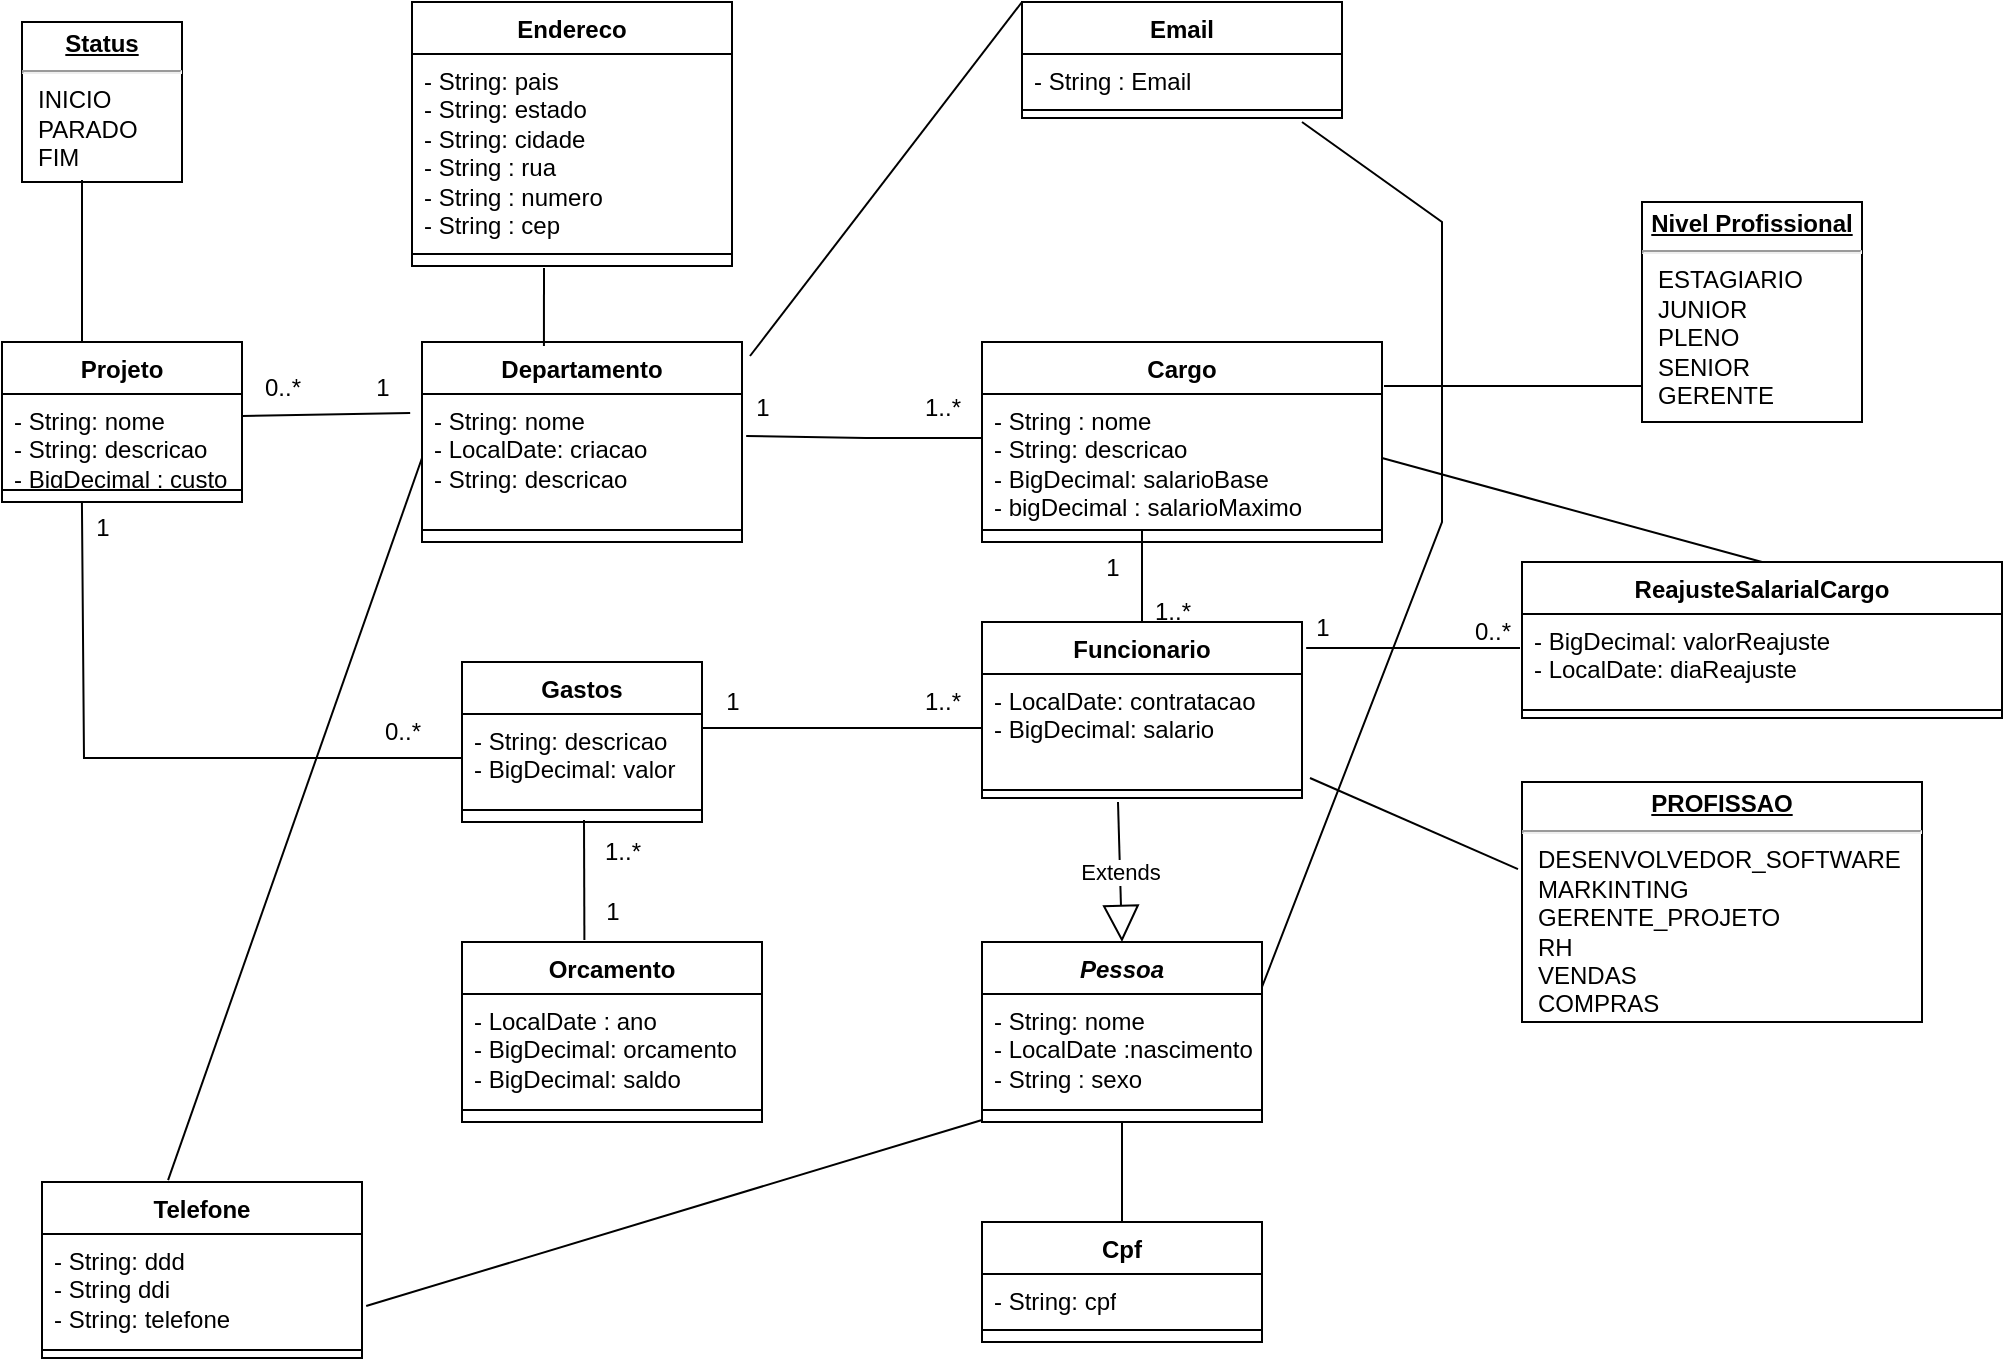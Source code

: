 <mxfile version="22.0.2" type="device">
  <diagram id="C5RBs43oDa-KdzZeNtuy" name="Page-1">
    <mxGraphModel dx="2730" dy="1855" grid="1" gridSize="10" guides="1" tooltips="1" connect="1" arrows="1" fold="1" page="1" pageScale="1" pageWidth="827" pageHeight="1169" math="0" shadow="0">
      <root>
        <mxCell id="WIyWlLk6GJQsqaUBKTNV-0" />
        <mxCell id="WIyWlLk6GJQsqaUBKTNV-1" parent="WIyWlLk6GJQsqaUBKTNV-0" />
        <mxCell id="eHexfXP3H9wMpKs3qsU0-0" value="Departamento&lt;br&gt;" style="swimlane;fontStyle=1;align=center;verticalAlign=top;childLayout=stackLayout;horizontal=1;startSize=26;horizontalStack=0;resizeParent=1;resizeParentMax=0;resizeLast=0;collapsible=1;marginBottom=0;whiteSpace=wrap;html=1;" parent="WIyWlLk6GJQsqaUBKTNV-1" vertex="1">
          <mxGeometry x="-230" y="-40" width="160" height="100" as="geometry" />
        </mxCell>
        <mxCell id="eHexfXP3H9wMpKs3qsU0-1" value="- String: nome&lt;br&gt;- LocalDate: criacao&lt;br&gt;- String: descricao" style="text;strokeColor=none;fillColor=none;align=left;verticalAlign=top;spacingLeft=4;spacingRight=4;overflow=hidden;rotatable=0;points=[[0,0.5],[1,0.5]];portConstraint=eastwest;whiteSpace=wrap;html=1;" parent="eHexfXP3H9wMpKs3qsU0-0" vertex="1">
          <mxGeometry y="26" width="160" height="64" as="geometry" />
        </mxCell>
        <mxCell id="eHexfXP3H9wMpKs3qsU0-2" value="" style="line;strokeWidth=1;fillColor=none;align=left;verticalAlign=middle;spacingTop=-1;spacingLeft=3;spacingRight=3;rotatable=0;labelPosition=right;points=[];portConstraint=eastwest;strokeColor=inherit;" parent="eHexfXP3H9wMpKs3qsU0-0" vertex="1">
          <mxGeometry y="90" width="160" height="8" as="geometry" />
        </mxCell>
        <mxCell id="eHexfXP3H9wMpKs3qsU0-3" value="+ method(type): type" style="text;strokeColor=none;fillColor=none;align=left;verticalAlign=top;spacingLeft=4;spacingRight=4;overflow=hidden;rotatable=0;points=[[0,0.5],[1,0.5]];portConstraint=eastwest;whiteSpace=wrap;html=1;" parent="eHexfXP3H9wMpKs3qsU0-0" vertex="1">
          <mxGeometry y="98" width="160" height="2" as="geometry" />
        </mxCell>
        <mxCell id="eHexfXP3H9wMpKs3qsU0-4" value="Endereco&lt;br&gt;" style="swimlane;fontStyle=1;align=center;verticalAlign=top;childLayout=stackLayout;horizontal=1;startSize=26;horizontalStack=0;resizeParent=1;resizeParentMax=0;resizeLast=0;collapsible=1;marginBottom=0;whiteSpace=wrap;html=1;" parent="WIyWlLk6GJQsqaUBKTNV-1" vertex="1">
          <mxGeometry x="-235" y="-210" width="160" height="132" as="geometry" />
        </mxCell>
        <mxCell id="eHexfXP3H9wMpKs3qsU0-5" value="- String: pais&lt;br&gt;- String: estado&lt;br&gt;- String: cidade&lt;br&gt;- String : rua&lt;br&gt;- String : numero&lt;br&gt;- String : cep" style="text;strokeColor=none;fillColor=none;align=left;verticalAlign=top;spacingLeft=4;spacingRight=4;overflow=hidden;rotatable=0;points=[[0,0.5],[1,0.5]];portConstraint=eastwest;whiteSpace=wrap;html=1;" parent="eHexfXP3H9wMpKs3qsU0-4" vertex="1">
          <mxGeometry y="26" width="160" height="96" as="geometry" />
        </mxCell>
        <mxCell id="eHexfXP3H9wMpKs3qsU0-6" value="" style="line;strokeWidth=1;fillColor=none;align=left;verticalAlign=middle;spacingTop=-1;spacingLeft=3;spacingRight=3;rotatable=0;labelPosition=right;points=[];portConstraint=eastwest;strokeColor=inherit;" parent="eHexfXP3H9wMpKs3qsU0-4" vertex="1">
          <mxGeometry y="122" width="160" height="8" as="geometry" />
        </mxCell>
        <mxCell id="eHexfXP3H9wMpKs3qsU0-7" value="+ method(type): type" style="text;strokeColor=none;fillColor=none;align=left;verticalAlign=top;spacingLeft=4;spacingRight=4;overflow=hidden;rotatable=0;points=[[0,0.5],[1,0.5]];portConstraint=eastwest;whiteSpace=wrap;html=1;" parent="eHexfXP3H9wMpKs3qsU0-4" vertex="1">
          <mxGeometry y="130" width="160" height="2" as="geometry" />
        </mxCell>
        <mxCell id="eHexfXP3H9wMpKs3qsU0-8" value="Orcamento&lt;br&gt;" style="swimlane;fontStyle=1;align=center;verticalAlign=top;childLayout=stackLayout;horizontal=1;startSize=26;horizontalStack=0;resizeParent=1;resizeParentMax=0;resizeLast=0;collapsible=1;marginBottom=0;whiteSpace=wrap;html=1;" parent="WIyWlLk6GJQsqaUBKTNV-1" vertex="1">
          <mxGeometry x="-210" y="260" width="150" height="90" as="geometry" />
        </mxCell>
        <mxCell id="eHexfXP3H9wMpKs3qsU0-9" value="- LocalDate : ano&lt;br&gt;- BigDecimal: orcamento&lt;br&gt;- BigDecimal: saldo" style="text;strokeColor=none;fillColor=none;align=left;verticalAlign=top;spacingLeft=4;spacingRight=4;overflow=hidden;rotatable=0;points=[[0,0.5],[1,0.5]];portConstraint=eastwest;whiteSpace=wrap;html=1;" parent="eHexfXP3H9wMpKs3qsU0-8" vertex="1">
          <mxGeometry y="26" width="150" height="54" as="geometry" />
        </mxCell>
        <mxCell id="eHexfXP3H9wMpKs3qsU0-10" value="" style="line;strokeWidth=1;fillColor=none;align=left;verticalAlign=middle;spacingTop=-1;spacingLeft=3;spacingRight=3;rotatable=0;labelPosition=right;points=[];portConstraint=eastwest;strokeColor=inherit;" parent="eHexfXP3H9wMpKs3qsU0-8" vertex="1">
          <mxGeometry y="80" width="150" height="8" as="geometry" />
        </mxCell>
        <mxCell id="eHexfXP3H9wMpKs3qsU0-11" value="+ method(type): type" style="text;strokeColor=none;fillColor=none;align=left;verticalAlign=top;spacingLeft=4;spacingRight=4;overflow=hidden;rotatable=0;points=[[0,0.5],[1,0.5]];portConstraint=eastwest;whiteSpace=wrap;html=1;" parent="eHexfXP3H9wMpKs3qsU0-8" vertex="1">
          <mxGeometry y="88" width="150" height="2" as="geometry" />
        </mxCell>
        <mxCell id="eHexfXP3H9wMpKs3qsU0-12" value="Gastos" style="swimlane;fontStyle=1;align=center;verticalAlign=top;childLayout=stackLayout;horizontal=1;startSize=26;horizontalStack=0;resizeParent=1;resizeParentMax=0;resizeLast=0;collapsible=1;marginBottom=0;whiteSpace=wrap;html=1;" parent="WIyWlLk6GJQsqaUBKTNV-1" vertex="1">
          <mxGeometry x="-210" y="120" width="120" height="80" as="geometry" />
        </mxCell>
        <mxCell id="eHexfXP3H9wMpKs3qsU0-13" value="- String: descricao&lt;br&gt;- BigDecimal: valor" style="text;strokeColor=none;fillColor=none;align=left;verticalAlign=top;spacingLeft=4;spacingRight=4;overflow=hidden;rotatable=0;points=[[0,0.5],[1,0.5]];portConstraint=eastwest;whiteSpace=wrap;html=1;" parent="eHexfXP3H9wMpKs3qsU0-12" vertex="1">
          <mxGeometry y="26" width="120" height="44" as="geometry" />
        </mxCell>
        <mxCell id="eHexfXP3H9wMpKs3qsU0-14" value="" style="line;strokeWidth=1;fillColor=none;align=left;verticalAlign=middle;spacingTop=-1;spacingLeft=3;spacingRight=3;rotatable=0;labelPosition=right;points=[];portConstraint=eastwest;strokeColor=inherit;" parent="eHexfXP3H9wMpKs3qsU0-12" vertex="1">
          <mxGeometry y="70" width="120" height="8" as="geometry" />
        </mxCell>
        <mxCell id="eHexfXP3H9wMpKs3qsU0-15" value="+ method(type): type" style="text;strokeColor=none;fillColor=none;align=left;verticalAlign=top;spacingLeft=4;spacingRight=4;overflow=hidden;rotatable=0;points=[[0,0.5],[1,0.5]];portConstraint=eastwest;whiteSpace=wrap;html=1;" parent="eHexfXP3H9wMpKs3qsU0-12" vertex="1">
          <mxGeometry y="78" width="120" height="2" as="geometry" />
        </mxCell>
        <mxCell id="eHexfXP3H9wMpKs3qsU0-16" value="Projeto" style="swimlane;fontStyle=1;align=center;verticalAlign=top;childLayout=stackLayout;horizontal=1;startSize=26;horizontalStack=0;resizeParent=1;resizeParentMax=0;resizeLast=0;collapsible=1;marginBottom=0;whiteSpace=wrap;html=1;" parent="WIyWlLk6GJQsqaUBKTNV-1" vertex="1">
          <mxGeometry x="-440" y="-40" width="120" height="80" as="geometry" />
        </mxCell>
        <mxCell id="eHexfXP3H9wMpKs3qsU0-17" value="- String: nome&lt;br&gt;- String: descricao&lt;br&gt;- BigDecimal : custo" style="text;strokeColor=none;fillColor=none;align=left;verticalAlign=top;spacingLeft=4;spacingRight=4;overflow=hidden;rotatable=0;points=[[0,0.5],[1,0.5]];portConstraint=eastwest;whiteSpace=wrap;html=1;" parent="eHexfXP3H9wMpKs3qsU0-16" vertex="1">
          <mxGeometry y="26" width="120" height="44" as="geometry" />
        </mxCell>
        <mxCell id="eHexfXP3H9wMpKs3qsU0-18" value="" style="line;strokeWidth=1;fillColor=none;align=left;verticalAlign=middle;spacingTop=-1;spacingLeft=3;spacingRight=3;rotatable=0;labelPosition=right;points=[];portConstraint=eastwest;strokeColor=inherit;" parent="eHexfXP3H9wMpKs3qsU0-16" vertex="1">
          <mxGeometry y="70" width="120" height="8" as="geometry" />
        </mxCell>
        <mxCell id="eHexfXP3H9wMpKs3qsU0-19" value="+ method(type): type" style="text;strokeColor=none;fillColor=none;align=left;verticalAlign=top;spacingLeft=4;spacingRight=4;overflow=hidden;rotatable=0;points=[[0,0.5],[1,0.5]];portConstraint=eastwest;whiteSpace=wrap;html=1;" parent="eHexfXP3H9wMpKs3qsU0-16" vertex="1">
          <mxGeometry y="78" width="120" height="2" as="geometry" />
        </mxCell>
        <mxCell id="eHexfXP3H9wMpKs3qsU0-20" value="&lt;p style=&quot;margin:0px;margin-top:4px;text-align:center;text-decoration:underline;&quot;&gt;&lt;b&gt;Status&lt;/b&gt;&lt;/p&gt;&lt;hr&gt;&lt;p style=&quot;margin:0px;margin-left:8px;&quot;&gt;INICIO&lt;/p&gt;&lt;p style=&quot;margin:0px;margin-left:8px;&quot;&gt;PARADO&lt;/p&gt;&lt;p style=&quot;margin:0px;margin-left:8px;&quot;&gt;FIM&lt;br&gt;&lt;br&gt;&lt;/p&gt;" style="verticalAlign=top;align=left;overflow=fill;fontSize=12;fontFamily=Helvetica;html=1;whiteSpace=wrap;" parent="WIyWlLk6GJQsqaUBKTNV-1" vertex="1">
          <mxGeometry x="-430" y="-200" width="80" height="80" as="geometry" />
        </mxCell>
        <mxCell id="eHexfXP3H9wMpKs3qsU0-21" value="&lt;i&gt;Pessoa&lt;/i&gt;" style="swimlane;fontStyle=1;align=center;verticalAlign=top;childLayout=stackLayout;horizontal=1;startSize=26;horizontalStack=0;resizeParent=1;resizeParentMax=0;resizeLast=0;collapsible=1;marginBottom=0;whiteSpace=wrap;html=1;" parent="WIyWlLk6GJQsqaUBKTNV-1" vertex="1">
          <mxGeometry x="50" y="260" width="140" height="90" as="geometry" />
        </mxCell>
        <mxCell id="eHexfXP3H9wMpKs3qsU0-22" value="- String: nome&lt;br&gt;- LocalDate :nascimento&lt;br&gt;- String : sexo" style="text;strokeColor=none;fillColor=none;align=left;verticalAlign=top;spacingLeft=4;spacingRight=4;overflow=hidden;rotatable=0;points=[[0,0.5],[1,0.5]];portConstraint=eastwest;whiteSpace=wrap;html=1;" parent="eHexfXP3H9wMpKs3qsU0-21" vertex="1">
          <mxGeometry y="26" width="140" height="54" as="geometry" />
        </mxCell>
        <mxCell id="eHexfXP3H9wMpKs3qsU0-23" value="" style="line;strokeWidth=1;fillColor=none;align=left;verticalAlign=middle;spacingTop=-1;spacingLeft=3;spacingRight=3;rotatable=0;labelPosition=right;points=[];portConstraint=eastwest;strokeColor=inherit;" parent="eHexfXP3H9wMpKs3qsU0-21" vertex="1">
          <mxGeometry y="80" width="140" height="8" as="geometry" />
        </mxCell>
        <mxCell id="eHexfXP3H9wMpKs3qsU0-24" value="+ method(type): type" style="text;strokeColor=none;fillColor=none;align=left;verticalAlign=top;spacingLeft=4;spacingRight=4;overflow=hidden;rotatable=0;points=[[0,0.5],[1,0.5]];portConstraint=eastwest;whiteSpace=wrap;html=1;" parent="eHexfXP3H9wMpKs3qsU0-21" vertex="1">
          <mxGeometry y="88" width="140" height="2" as="geometry" />
        </mxCell>
        <mxCell id="eHexfXP3H9wMpKs3qsU0-25" value="Funcionario&lt;br&gt;" style="swimlane;fontStyle=1;align=center;verticalAlign=top;childLayout=stackLayout;horizontal=1;startSize=26;horizontalStack=0;resizeParent=1;resizeParentMax=0;resizeLast=0;collapsible=1;marginBottom=0;whiteSpace=wrap;html=1;" parent="WIyWlLk6GJQsqaUBKTNV-1" vertex="1">
          <mxGeometry x="50" y="100" width="160" height="88" as="geometry" />
        </mxCell>
        <mxCell id="eHexfXP3H9wMpKs3qsU0-26" value="- LocalDate: contratacao&lt;br&gt;- BigDecimal: salario&lt;br&gt;" style="text;strokeColor=none;fillColor=none;align=left;verticalAlign=top;spacingLeft=4;spacingRight=4;overflow=hidden;rotatable=0;points=[[0,0.5],[1,0.5]];portConstraint=eastwest;whiteSpace=wrap;html=1;" parent="eHexfXP3H9wMpKs3qsU0-25" vertex="1">
          <mxGeometry y="26" width="160" height="54" as="geometry" />
        </mxCell>
        <mxCell id="eHexfXP3H9wMpKs3qsU0-27" value="" style="line;strokeWidth=1;fillColor=none;align=left;verticalAlign=middle;spacingTop=-1;spacingLeft=3;spacingRight=3;rotatable=0;labelPosition=right;points=[];portConstraint=eastwest;strokeColor=inherit;" parent="eHexfXP3H9wMpKs3qsU0-25" vertex="1">
          <mxGeometry y="80" width="160" height="8" as="geometry" />
        </mxCell>
        <mxCell id="eHexfXP3H9wMpKs3qsU0-29" value="Cargo" style="swimlane;fontStyle=1;align=center;verticalAlign=top;childLayout=stackLayout;horizontal=1;startSize=26;horizontalStack=0;resizeParent=1;resizeParentMax=0;resizeLast=0;collapsible=1;marginBottom=0;whiteSpace=wrap;html=1;" parent="WIyWlLk6GJQsqaUBKTNV-1" vertex="1">
          <mxGeometry x="50" y="-40" width="200" height="100" as="geometry" />
        </mxCell>
        <mxCell id="eHexfXP3H9wMpKs3qsU0-30" value="- String : nome&lt;br&gt;- String: descricao&lt;br&gt;- BigDecimal: salarioBase&lt;br&gt;- bigDecimal : salarioMaximo" style="text;strokeColor=none;fillColor=none;align=left;verticalAlign=top;spacingLeft=4;spacingRight=4;overflow=hidden;rotatable=0;points=[[0,0.5],[1,0.5]];portConstraint=eastwest;whiteSpace=wrap;html=1;" parent="eHexfXP3H9wMpKs3qsU0-29" vertex="1">
          <mxGeometry y="26" width="200" height="64" as="geometry" />
        </mxCell>
        <mxCell id="eHexfXP3H9wMpKs3qsU0-31" value="" style="line;strokeWidth=1;fillColor=none;align=left;verticalAlign=middle;spacingTop=-1;spacingLeft=3;spacingRight=3;rotatable=0;labelPosition=right;points=[];portConstraint=eastwest;strokeColor=inherit;" parent="eHexfXP3H9wMpKs3qsU0-29" vertex="1">
          <mxGeometry y="90" width="200" height="8" as="geometry" />
        </mxCell>
        <mxCell id="eHexfXP3H9wMpKs3qsU0-32" value="+ method(type): type" style="text;strokeColor=none;fillColor=none;align=left;verticalAlign=top;spacingLeft=4;spacingRight=4;overflow=hidden;rotatable=0;points=[[0,0.5],[1,0.5]];portConstraint=eastwest;whiteSpace=wrap;html=1;" parent="eHexfXP3H9wMpKs3qsU0-29" vertex="1">
          <mxGeometry y="98" width="200" height="2" as="geometry" />
        </mxCell>
        <mxCell id="eHexfXP3H9wMpKs3qsU0-33" value="&lt;p style=&quot;margin:0px;margin-top:4px;text-align:center;text-decoration:underline;&quot;&gt;&lt;b&gt;PROFISSAO&lt;/b&gt;&lt;/p&gt;&lt;hr&gt;&lt;p style=&quot;margin:0px;margin-left:8px;&quot;&gt;DESENVOLVEDOR_SOFTWARE&lt;/p&gt;&lt;p style=&quot;margin:0px;margin-left:8px;&quot;&gt;MARKINTING&lt;/p&gt;&lt;p style=&quot;margin:0px;margin-left:8px;&quot;&gt;GERENTE_PROJETO&lt;/p&gt;&lt;p style=&quot;margin:0px;margin-left:8px;&quot;&gt;RH&lt;/p&gt;&lt;p style=&quot;margin:0px;margin-left:8px;&quot;&gt;VENDAS&lt;/p&gt;&lt;p style=&quot;margin:0px;margin-left:8px;&quot;&gt;COMPRAS&lt;/p&gt;&lt;p style=&quot;margin:0px;margin-left:8px;&quot;&gt;&lt;br&gt;&lt;/p&gt;" style="verticalAlign=top;align=left;overflow=fill;fontSize=12;fontFamily=Helvetica;html=1;whiteSpace=wrap;" parent="WIyWlLk6GJQsqaUBKTNV-1" vertex="1">
          <mxGeometry x="320" y="180" width="200" height="120" as="geometry" />
        </mxCell>
        <mxCell id="eHexfXP3H9wMpKs3qsU0-37" value="Extends" style="endArrow=block;endSize=16;endFill=0;html=1;rounded=0;entryX=0.5;entryY=0;entryDx=0;entryDy=0;" parent="WIyWlLk6GJQsqaUBKTNV-1" target="eHexfXP3H9wMpKs3qsU0-21" edge="1">
          <mxGeometry width="160" relative="1" as="geometry">
            <mxPoint x="118" y="190" as="sourcePoint" />
            <mxPoint x="10" y="140" as="targetPoint" />
          </mxGeometry>
        </mxCell>
        <mxCell id="eHexfXP3H9wMpKs3qsU0-46" value="" style="endArrow=none;html=1;edgeStyle=orthogonalEdgeStyle;rounded=0;exitX=0.381;exitY=0.02;exitDx=0;exitDy=0;exitPerimeter=0;" parent="WIyWlLk6GJQsqaUBKTNV-1" source="eHexfXP3H9wMpKs3qsU0-0" edge="1">
          <mxGeometry relative="1" as="geometry">
            <mxPoint x="-151" y="-40" as="sourcePoint" />
            <mxPoint x="-169" y="-77" as="targetPoint" />
            <Array as="points">
              <mxPoint x="-169" y="-77" />
            </Array>
          </mxGeometry>
        </mxCell>
        <mxCell id="eHexfXP3H9wMpKs3qsU0-54" value="" style="endArrow=none;html=1;edgeStyle=orthogonalEdgeStyle;rounded=0;entryX=0;entryY=0.278;entryDx=0;entryDy=0;entryPerimeter=0;exitX=1.013;exitY=0.257;exitDx=0;exitDy=0;exitPerimeter=0;" parent="WIyWlLk6GJQsqaUBKTNV-1" edge="1">
          <mxGeometry relative="1" as="geometry">
            <mxPoint x="-67.92" y="7.008" as="sourcePoint" />
            <mxPoint x="50" y="3.002" as="targetPoint" />
            <Array as="points">
              <mxPoint x="-8" y="8" />
              <mxPoint x="51" y="8" />
            </Array>
          </mxGeometry>
        </mxCell>
        <mxCell id="eHexfXP3H9wMpKs3qsU0-57" value="1..*" style="text;html=1;align=center;verticalAlign=middle;resizable=0;points=[];autosize=1;strokeColor=none;fillColor=none;" parent="WIyWlLk6GJQsqaUBKTNV-1" vertex="1">
          <mxGeometry x="10" y="-22" width="40" height="30" as="geometry" />
        </mxCell>
        <mxCell id="eHexfXP3H9wMpKs3qsU0-58" value="1" style="text;html=1;align=center;verticalAlign=middle;resizable=0;points=[];autosize=1;strokeColor=none;fillColor=none;" parent="WIyWlLk6GJQsqaUBKTNV-1" vertex="1">
          <mxGeometry x="-75" y="-22" width="30" height="30" as="geometry" />
        </mxCell>
        <mxCell id="eHexfXP3H9wMpKs3qsU0-62" value="" style="endArrow=none;html=1;edgeStyle=orthogonalEdgeStyle;rounded=0;entryX=0.5;entryY=0;entryDx=0;entryDy=0;" parent="WIyWlLk6GJQsqaUBKTNV-1" target="eHexfXP3H9wMpKs3qsU0-25" edge="1">
          <mxGeometry relative="1" as="geometry">
            <mxPoint x="130" y="70" as="sourcePoint" />
            <mxPoint x="10" y="120" as="targetPoint" />
            <Array as="points">
              <mxPoint x="130" y="54" />
            </Array>
          </mxGeometry>
        </mxCell>
        <mxCell id="eHexfXP3H9wMpKs3qsU0-65" value="1..*&lt;br&gt;" style="text;html=1;align=center;verticalAlign=middle;resizable=0;points=[];autosize=1;strokeColor=none;fillColor=none;" parent="WIyWlLk6GJQsqaUBKTNV-1" vertex="1">
          <mxGeometry x="125" y="80" width="40" height="30" as="geometry" />
        </mxCell>
        <mxCell id="kp1k-35dx3eQiT--pX-n-0" value="" style="endArrow=none;html=1;rounded=0;entryX=-0.01;entryY=0.363;entryDx=0;entryDy=0;entryPerimeter=0;" parent="WIyWlLk6GJQsqaUBKTNV-1" target="eHexfXP3H9wMpKs3qsU0-33" edge="1">
          <mxGeometry width="50" height="50" relative="1" as="geometry">
            <mxPoint x="214" y="178" as="sourcePoint" />
            <mxPoint x="40" y="120" as="targetPoint" />
          </mxGeometry>
        </mxCell>
        <mxCell id="kp1k-35dx3eQiT--pX-n-3" value="" style="endArrow=none;html=1;rounded=0;exitX=0.408;exitY=-0.011;exitDx=0;exitDy=0;exitPerimeter=0;entryX=0.025;entryY=-0.033;entryDx=0;entryDy=0;entryPerimeter=0;" parent="WIyWlLk6GJQsqaUBKTNV-1" source="eHexfXP3H9wMpKs3qsU0-8" target="kp1k-35dx3eQiT--pX-n-4" edge="1">
          <mxGeometry width="50" height="50" relative="1" as="geometry">
            <mxPoint x="-10" y="180" as="sourcePoint" />
            <mxPoint x="-161" y="200" as="targetPoint" />
          </mxGeometry>
        </mxCell>
        <mxCell id="kp1k-35dx3eQiT--pX-n-4" value="1..*" style="text;html=1;align=center;verticalAlign=middle;resizable=0;points=[];autosize=1;strokeColor=none;fillColor=none;" parent="WIyWlLk6GJQsqaUBKTNV-1" vertex="1">
          <mxGeometry x="-150" y="200" width="40" height="30" as="geometry" />
        </mxCell>
        <mxCell id="kp1k-35dx3eQiT--pX-n-7" value="1&lt;br&gt;" style="text;html=1;align=center;verticalAlign=middle;resizable=0;points=[];autosize=1;strokeColor=none;fillColor=none;" parent="WIyWlLk6GJQsqaUBKTNV-1" vertex="1">
          <mxGeometry x="-150" y="230" width="30" height="30" as="geometry" />
        </mxCell>
        <mxCell id="kp1k-35dx3eQiT--pX-n-8" value="1&lt;br&gt;" style="text;html=1;align=center;verticalAlign=middle;resizable=0;points=[];autosize=1;strokeColor=none;fillColor=none;" parent="WIyWlLk6GJQsqaUBKTNV-1" vertex="1">
          <mxGeometry x="100" y="58" width="30" height="30" as="geometry" />
        </mxCell>
        <mxCell id="kp1k-35dx3eQiT--pX-n-10" value="" style="endArrow=none;html=1;rounded=0;entryX=-0.037;entryY=0.149;entryDx=0;entryDy=0;entryPerimeter=0;" parent="WIyWlLk6GJQsqaUBKTNV-1" target="eHexfXP3H9wMpKs3qsU0-1" edge="1">
          <mxGeometry width="50" height="50" relative="1" as="geometry">
            <mxPoint x="-320" y="-3" as="sourcePoint" />
            <mxPoint x="40" y="130" as="targetPoint" />
          </mxGeometry>
        </mxCell>
        <mxCell id="kp1k-35dx3eQiT--pX-n-13" value="0..*" style="text;html=1;align=center;verticalAlign=middle;resizable=0;points=[];autosize=1;strokeColor=none;fillColor=none;" parent="WIyWlLk6GJQsqaUBKTNV-1" vertex="1">
          <mxGeometry x="-320" y="-32" width="40" height="30" as="geometry" />
        </mxCell>
        <mxCell id="kp1k-35dx3eQiT--pX-n-14" value="1&lt;br&gt;" style="text;html=1;align=center;verticalAlign=middle;resizable=0;points=[];autosize=1;strokeColor=none;fillColor=none;" parent="WIyWlLk6GJQsqaUBKTNV-1" vertex="1">
          <mxGeometry x="-265" y="-32" width="30" height="30" as="geometry" />
        </mxCell>
        <mxCell id="kp1k-35dx3eQiT--pX-n-16" value="" style="endArrow=none;html=1;rounded=0;exitX=0.375;exitY=0.988;exitDx=0;exitDy=0;exitPerimeter=0;" parent="WIyWlLk6GJQsqaUBKTNV-1" source="eHexfXP3H9wMpKs3qsU0-20" edge="1">
          <mxGeometry width="50" height="50" relative="1" as="geometry">
            <mxPoint x="-390" y="120" as="sourcePoint" />
            <mxPoint x="-400" y="-40" as="targetPoint" />
          </mxGeometry>
        </mxCell>
        <mxCell id="kp1k-35dx3eQiT--pX-n-19" value="" style="endArrow=none;html=1;rounded=0;entryX=0;entryY=0.5;entryDx=0;entryDy=0;" parent="WIyWlLk6GJQsqaUBKTNV-1" target="eHexfXP3H9wMpKs3qsU0-26" edge="1">
          <mxGeometry width="50" height="50" relative="1" as="geometry">
            <mxPoint x="-90" y="153" as="sourcePoint" />
            <mxPoint x="40" y="70" as="targetPoint" />
          </mxGeometry>
        </mxCell>
        <mxCell id="kp1k-35dx3eQiT--pX-n-20" value="1..*" style="text;html=1;align=center;verticalAlign=middle;resizable=0;points=[];autosize=1;strokeColor=none;fillColor=none;" parent="WIyWlLk6GJQsqaUBKTNV-1" vertex="1">
          <mxGeometry x="10" y="125" width="40" height="30" as="geometry" />
        </mxCell>
        <mxCell id="kp1k-35dx3eQiT--pX-n-21" value="1" style="text;html=1;align=center;verticalAlign=middle;resizable=0;points=[];autosize=1;strokeColor=none;fillColor=none;" parent="WIyWlLk6GJQsqaUBKTNV-1" vertex="1">
          <mxGeometry x="-90" y="125" width="30" height="30" as="geometry" />
        </mxCell>
        <mxCell id="kp1k-35dx3eQiT--pX-n-23" value="" style="endArrow=none;html=1;rounded=0;entryX=0.333;entryY=1;entryDx=0;entryDy=0;entryPerimeter=0;exitX=0;exitY=0.5;exitDx=0;exitDy=0;" parent="WIyWlLk6GJQsqaUBKTNV-1" source="eHexfXP3H9wMpKs3qsU0-13" target="eHexfXP3H9wMpKs3qsU0-19" edge="1">
          <mxGeometry width="50" height="50" relative="1" as="geometry">
            <mxPoint x="-10" y="130" as="sourcePoint" />
            <mxPoint x="40" y="80" as="targetPoint" />
            <Array as="points">
              <mxPoint x="-399" y="168" />
            </Array>
          </mxGeometry>
        </mxCell>
        <mxCell id="kp1k-35dx3eQiT--pX-n-24" value="0..*" style="text;html=1;align=center;verticalAlign=middle;resizable=0;points=[];autosize=1;strokeColor=none;fillColor=none;" parent="WIyWlLk6GJQsqaUBKTNV-1" vertex="1">
          <mxGeometry x="-260" y="140" width="40" height="30" as="geometry" />
        </mxCell>
        <mxCell id="kp1k-35dx3eQiT--pX-n-25" value="1" style="text;html=1;align=center;verticalAlign=middle;resizable=0;points=[];autosize=1;strokeColor=none;fillColor=none;" parent="WIyWlLk6GJQsqaUBKTNV-1" vertex="1">
          <mxGeometry x="-405" y="38" width="30" height="30" as="geometry" />
        </mxCell>
        <mxCell id="kp1k-35dx3eQiT--pX-n-26" value="Telefone" style="swimlane;fontStyle=1;align=center;verticalAlign=top;childLayout=stackLayout;horizontal=1;startSize=26;horizontalStack=0;resizeParent=1;resizeParentMax=0;resizeLast=0;collapsible=1;marginBottom=0;whiteSpace=wrap;html=1;" parent="WIyWlLk6GJQsqaUBKTNV-1" vertex="1">
          <mxGeometry x="-420" y="380" width="160" height="88" as="geometry" />
        </mxCell>
        <mxCell id="kp1k-35dx3eQiT--pX-n-27" value="- String: ddd&lt;br&gt;- String ddi&lt;br&gt;- String: telefone" style="text;strokeColor=none;fillColor=none;align=left;verticalAlign=top;spacingLeft=4;spacingRight=4;overflow=hidden;rotatable=0;points=[[0,0.5],[1,0.5]];portConstraint=eastwest;whiteSpace=wrap;html=1;" parent="kp1k-35dx3eQiT--pX-n-26" vertex="1">
          <mxGeometry y="26" width="160" height="54" as="geometry" />
        </mxCell>
        <mxCell id="kp1k-35dx3eQiT--pX-n-28" value="" style="line;strokeWidth=1;fillColor=none;align=left;verticalAlign=middle;spacingTop=-1;spacingLeft=3;spacingRight=3;rotatable=0;labelPosition=right;points=[];portConstraint=eastwest;strokeColor=inherit;" parent="kp1k-35dx3eQiT--pX-n-26" vertex="1">
          <mxGeometry y="80" width="160" height="8" as="geometry" />
        </mxCell>
        <mxCell id="kp1k-35dx3eQiT--pX-n-34" value="" style="endArrow=none;html=1;rounded=0;entryX=1.013;entryY=0.667;entryDx=0;entryDy=0;entryPerimeter=0;exitX=0;exitY=0.5;exitDx=0;exitDy=0;" parent="WIyWlLk6GJQsqaUBKTNV-1" source="eHexfXP3H9wMpKs3qsU0-24" target="kp1k-35dx3eQiT--pX-n-27" edge="1">
          <mxGeometry width="50" height="50" relative="1" as="geometry">
            <mxPoint x="190" y="350" as="sourcePoint" />
            <mxPoint x="300" y="313" as="targetPoint" />
          </mxGeometry>
        </mxCell>
        <mxCell id="kp1k-35dx3eQiT--pX-n-35" value="Cpf" style="swimlane;fontStyle=1;align=center;verticalAlign=top;childLayout=stackLayout;horizontal=1;startSize=26;horizontalStack=0;resizeParent=1;resizeParentMax=0;resizeLast=0;collapsible=1;marginBottom=0;whiteSpace=wrap;html=1;" parent="WIyWlLk6GJQsqaUBKTNV-1" vertex="1">
          <mxGeometry x="50" y="400" width="140" height="60" as="geometry" />
        </mxCell>
        <mxCell id="kp1k-35dx3eQiT--pX-n-36" value="- String: cpf" style="text;strokeColor=none;fillColor=none;align=left;verticalAlign=top;spacingLeft=4;spacingRight=4;overflow=hidden;rotatable=0;points=[[0,0.5],[1,0.5]];portConstraint=eastwest;whiteSpace=wrap;html=1;" parent="kp1k-35dx3eQiT--pX-n-35" vertex="1">
          <mxGeometry y="26" width="140" height="24" as="geometry" />
        </mxCell>
        <mxCell id="kp1k-35dx3eQiT--pX-n-37" value="" style="line;strokeWidth=1;fillColor=none;align=left;verticalAlign=middle;spacingTop=-1;spacingLeft=3;spacingRight=3;rotatable=0;labelPosition=right;points=[];portConstraint=eastwest;strokeColor=inherit;" parent="kp1k-35dx3eQiT--pX-n-35" vertex="1">
          <mxGeometry y="50" width="140" height="8" as="geometry" />
        </mxCell>
        <mxCell id="kp1k-35dx3eQiT--pX-n-38" value="+ method(type): type" style="text;strokeColor=none;fillColor=none;align=left;verticalAlign=top;spacingLeft=4;spacingRight=4;overflow=hidden;rotatable=0;points=[[0,0.5],[1,0.5]];portConstraint=eastwest;whiteSpace=wrap;html=1;" parent="kp1k-35dx3eQiT--pX-n-35" vertex="1">
          <mxGeometry y="58" width="140" height="2" as="geometry" />
        </mxCell>
        <mxCell id="kp1k-35dx3eQiT--pX-n-39" value="" style="endArrow=none;html=1;rounded=0;exitX=0.5;exitY=0;exitDx=0;exitDy=0;" parent="WIyWlLk6GJQsqaUBKTNV-1" source="kp1k-35dx3eQiT--pX-n-35" edge="1">
          <mxGeometry width="50" height="50" relative="1" as="geometry">
            <mxPoint x="-10" y="330" as="sourcePoint" />
            <mxPoint x="120" y="350" as="targetPoint" />
          </mxGeometry>
        </mxCell>
        <mxCell id="pN_A8Vao5rNuKBs17xrK-0" value="&lt;p style=&quot;margin:0px;margin-top:4px;text-align:center;text-decoration:underline;&quot;&gt;&lt;b&gt;Nivel Profissional&lt;/b&gt;&lt;/p&gt;&lt;hr&gt;&lt;p style=&quot;margin:0px;margin-left:8px;&quot;&gt;&lt;span style=&quot;background-color: initial;&quot;&gt;ESTAGIARIO&lt;/span&gt;&lt;/p&gt;&lt;p style=&quot;margin:0px;margin-left:8px;&quot;&gt;&lt;span style=&quot;background-color: initial;&quot;&gt;JUNIOR&lt;/span&gt;&lt;/p&gt;&lt;p style=&quot;margin:0px;margin-left:8px;&quot;&gt;PLENO&lt;/p&gt;&lt;p style=&quot;margin:0px;margin-left:8px;&quot;&gt;SENIOR&lt;/p&gt;&lt;p style=&quot;margin:0px;margin-left:8px;&quot;&gt;GERENTE&lt;/p&gt;&lt;p style=&quot;margin:0px;margin-left:8px;&quot;&gt;&lt;br&gt;&lt;/p&gt;" style="verticalAlign=top;align=left;overflow=fill;fontSize=12;fontFamily=Helvetica;html=1;whiteSpace=wrap;" parent="WIyWlLk6GJQsqaUBKTNV-1" vertex="1">
          <mxGeometry x="380" y="-110" width="110" height="110" as="geometry" />
        </mxCell>
        <mxCell id="pN_A8Vao5rNuKBs17xrK-1" value="" style="endArrow=none;html=1;rounded=0;exitX=1.005;exitY=-0.062;exitDx=0;exitDy=0;entryX=0;entryY=0.836;entryDx=0;entryDy=0;entryPerimeter=0;exitPerimeter=0;" parent="WIyWlLk6GJQsqaUBKTNV-1" source="eHexfXP3H9wMpKs3qsU0-30" edge="1" target="pN_A8Vao5rNuKBs17xrK-0">
          <mxGeometry width="50" height="50" relative="1" as="geometry">
            <mxPoint x="70" y="140" as="sourcePoint" />
            <mxPoint x="130" y="-120" as="targetPoint" />
          </mxGeometry>
        </mxCell>
        <mxCell id="pN_A8Vao5rNuKBs17xrK-6" value="ReajusteSalarialCargo" style="swimlane;fontStyle=1;align=center;verticalAlign=top;childLayout=stackLayout;horizontal=1;startSize=26;horizontalStack=0;resizeParent=1;resizeParentMax=0;resizeLast=0;collapsible=1;marginBottom=0;whiteSpace=wrap;html=1;" parent="WIyWlLk6GJQsqaUBKTNV-1" vertex="1">
          <mxGeometry x="320" y="70" width="240" height="78" as="geometry">
            <mxRectangle x="10" y="70" width="140" height="30" as="alternateBounds" />
          </mxGeometry>
        </mxCell>
        <mxCell id="pN_A8Vao5rNuKBs17xrK-7" value="- BigDecimal: valorReajuste&lt;br&gt;- LocalDate: diaReajuste" style="text;strokeColor=none;fillColor=none;align=left;verticalAlign=top;spacingLeft=4;spacingRight=4;overflow=hidden;rotatable=0;points=[[0,0.5],[1,0.5]];portConstraint=eastwest;whiteSpace=wrap;html=1;" parent="pN_A8Vao5rNuKBs17xrK-6" vertex="1">
          <mxGeometry y="26" width="240" height="44" as="geometry" />
        </mxCell>
        <mxCell id="pN_A8Vao5rNuKBs17xrK-8" value="" style="line;strokeWidth=1;fillColor=none;align=left;verticalAlign=middle;spacingTop=-1;spacingLeft=3;spacingRight=3;rotatable=0;labelPosition=right;points=[];portConstraint=eastwest;strokeColor=inherit;" parent="pN_A8Vao5rNuKBs17xrK-6" vertex="1">
          <mxGeometry y="70" width="240" height="8" as="geometry" />
        </mxCell>
        <mxCell id="pN_A8Vao5rNuKBs17xrK-9" value="" style="endArrow=none;html=1;edgeStyle=orthogonalEdgeStyle;rounded=0;exitX=1.013;exitY=0.148;exitDx=0;exitDy=0;exitPerimeter=0;" parent="WIyWlLk6GJQsqaUBKTNV-1" source="eHexfXP3H9wMpKs3qsU0-25" edge="1">
          <mxGeometry relative="1" as="geometry">
            <mxPoint x="10" y="110" as="sourcePoint" />
            <mxPoint x="319" y="113" as="targetPoint" />
          </mxGeometry>
        </mxCell>
        <mxCell id="pN_A8Vao5rNuKBs17xrK-12" value="0..*" style="text;html=1;align=center;verticalAlign=middle;resizable=0;points=[];autosize=1;strokeColor=none;fillColor=none;" parent="WIyWlLk6GJQsqaUBKTNV-1" vertex="1">
          <mxGeometry x="285" y="90" width="40" height="30" as="geometry" />
        </mxCell>
        <mxCell id="pN_A8Vao5rNuKBs17xrK-13" value="1" style="text;html=1;align=center;verticalAlign=middle;resizable=0;points=[];autosize=1;strokeColor=none;fillColor=none;" parent="WIyWlLk6GJQsqaUBKTNV-1" vertex="1">
          <mxGeometry x="205" y="88" width="30" height="30" as="geometry" />
        </mxCell>
        <mxCell id="BM9GZISg4jxVqDojw0wy-0" value="Email" style="swimlane;fontStyle=1;align=center;verticalAlign=top;childLayout=stackLayout;horizontal=1;startSize=26;horizontalStack=0;resizeParent=1;resizeParentMax=0;resizeLast=0;collapsible=1;marginBottom=0;whiteSpace=wrap;html=1;" parent="WIyWlLk6GJQsqaUBKTNV-1" vertex="1">
          <mxGeometry x="70" y="-210" width="160" height="58" as="geometry" />
        </mxCell>
        <mxCell id="BM9GZISg4jxVqDojw0wy-1" value="- String : Email" style="text;strokeColor=none;fillColor=none;align=left;verticalAlign=top;spacingLeft=4;spacingRight=4;overflow=hidden;rotatable=0;points=[[0,0.5],[1,0.5]];portConstraint=eastwest;whiteSpace=wrap;html=1;" parent="BM9GZISg4jxVqDojw0wy-0" vertex="1">
          <mxGeometry y="26" width="160" height="24" as="geometry" />
        </mxCell>
        <mxCell id="BM9GZISg4jxVqDojw0wy-2" value="" style="line;strokeWidth=1;fillColor=none;align=left;verticalAlign=middle;spacingTop=-1;spacingLeft=3;spacingRight=3;rotatable=0;labelPosition=right;points=[];portConstraint=eastwest;strokeColor=inherit;" parent="BM9GZISg4jxVqDojw0wy-0" vertex="1">
          <mxGeometry y="50" width="160" height="8" as="geometry" />
        </mxCell>
        <mxCell id="BM9GZISg4jxVqDojw0wy-3" value="" style="endArrow=none;html=1;rounded=0;exitX=1;exitY=0.25;exitDx=0;exitDy=0;" parent="WIyWlLk6GJQsqaUBKTNV-1" source="eHexfXP3H9wMpKs3qsU0-21" edge="1">
          <mxGeometry width="50" height="50" relative="1" as="geometry">
            <mxPoint x="30" y="320" as="sourcePoint" />
            <mxPoint x="210" y="-150" as="targetPoint" />
            <Array as="points">
              <mxPoint x="280" y="50" />
              <mxPoint x="280" y="-100" />
            </Array>
          </mxGeometry>
        </mxCell>
        <mxCell id="BM9GZISg4jxVqDojw0wy-6" value="" style="endArrow=none;html=1;rounded=0;entryX=0;entryY=0;entryDx=0;entryDy=0;" parent="WIyWlLk6GJQsqaUBKTNV-1" target="BM9GZISg4jxVqDojw0wy-0" edge="1">
          <mxGeometry width="50" height="50" relative="1" as="geometry">
            <mxPoint x="-66" y="-33" as="sourcePoint" />
            <mxPoint x="80" y="-50" as="targetPoint" />
          </mxGeometry>
        </mxCell>
        <mxCell id="BM9GZISg4jxVqDojw0wy-8" value="" style="endArrow=none;html=1;rounded=0;exitX=0.394;exitY=-0.011;exitDx=0;exitDy=0;exitPerimeter=0;entryX=0;entryY=0.5;entryDx=0;entryDy=0;" parent="WIyWlLk6GJQsqaUBKTNV-1" source="kp1k-35dx3eQiT--pX-n-26" target="eHexfXP3H9wMpKs3qsU0-1" edge="1">
          <mxGeometry width="50" height="50" relative="1" as="geometry">
            <mxPoint x="30" y="300" as="sourcePoint" />
            <mxPoint x="80" y="250" as="targetPoint" />
          </mxGeometry>
        </mxCell>
        <mxCell id="VIG5PaNtGBNEWM2tOmXL-3" value="" style="endArrow=none;html=1;rounded=0;exitX=1;exitY=0.5;exitDx=0;exitDy=0;entryX=0.5;entryY=0;entryDx=0;entryDy=0;" edge="1" parent="WIyWlLk6GJQsqaUBKTNV-1" source="eHexfXP3H9wMpKs3qsU0-30" target="pN_A8Vao5rNuKBs17xrK-6">
          <mxGeometry width="50" height="50" relative="1" as="geometry">
            <mxPoint x="350" y="70" as="sourcePoint" />
            <mxPoint x="450" y="60" as="targetPoint" />
          </mxGeometry>
        </mxCell>
      </root>
    </mxGraphModel>
  </diagram>
</mxfile>
